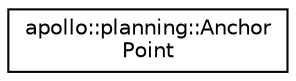 digraph "Graphical Class Hierarchy"
{
  edge [fontname="Helvetica",fontsize="10",labelfontname="Helvetica",labelfontsize="10"];
  node [fontname="Helvetica",fontsize="10",shape=record];
  rankdir="LR";
  Node1 [label="apollo::planning::Anchor\lPoint",height=0.2,width=0.4,color="black", fillcolor="white", style="filled",URL="$structapollo_1_1planning_1_1AnchorPoint.html"];
}
